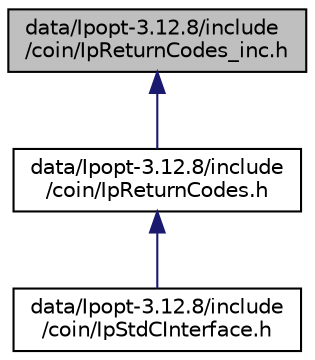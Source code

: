 digraph "data/Ipopt-3.12.8/include/coin/IpReturnCodes_inc.h"
{
  edge [fontname="Helvetica",fontsize="10",labelfontname="Helvetica",labelfontsize="10"];
  node [fontname="Helvetica",fontsize="10",shape=record];
  Node1 [label="data/Ipopt-3.12.8/include\l/coin/IpReturnCodes_inc.h",height=0.2,width=0.4,color="black", fillcolor="grey75", style="filled", fontcolor="black"];
  Node1 -> Node2 [dir="back",color="midnightblue",fontsize="10",style="solid",fontname="Helvetica"];
  Node2 [label="data/Ipopt-3.12.8/include\l/coin/IpReturnCodes.h",height=0.2,width=0.4,color="black", fillcolor="white", style="filled",URL="$include_2coin_2IpReturnCodes_8h.html"];
  Node2 -> Node3 [dir="back",color="midnightblue",fontsize="10",style="solid",fontname="Helvetica"];
  Node3 [label="data/Ipopt-3.12.8/include\l/coin/IpStdCInterface.h",height=0.2,width=0.4,color="black", fillcolor="white", style="filled",URL="$include_2coin_2IpStdCInterface_8h.html"];
}
